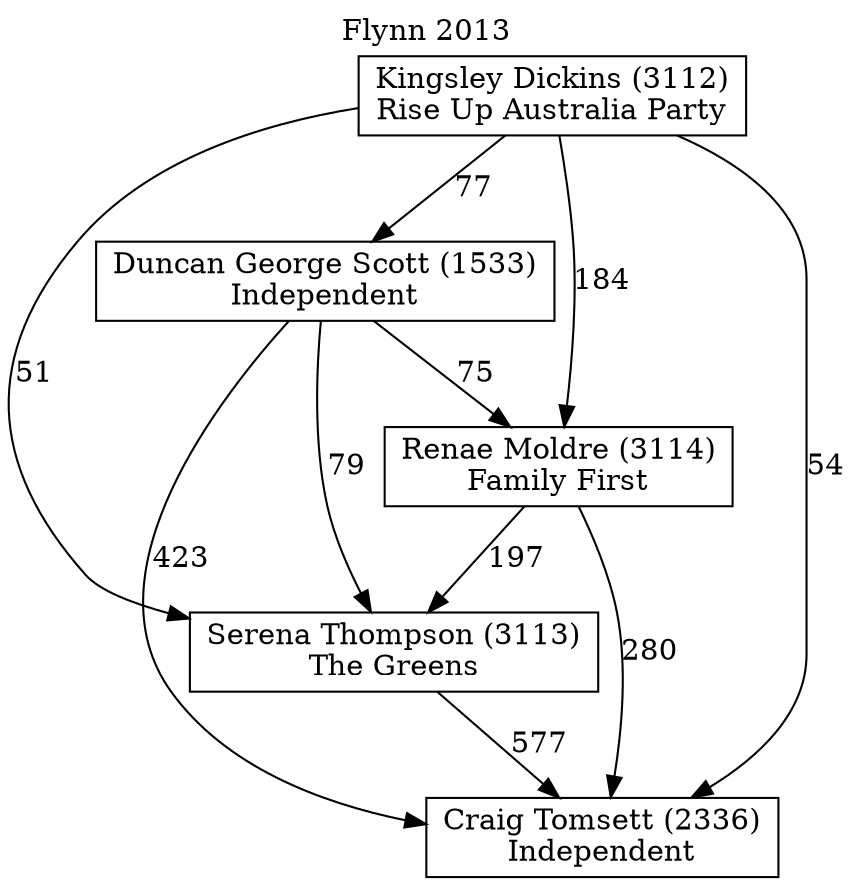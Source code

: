 // House preference flow
digraph "Craig Tomsett (2336)_Flynn_2013" {
	graph [label="Flynn 2013" labelloc=t mclimit=10]
	node [shape=box]
	"Craig Tomsett (2336)" [label="Craig Tomsett (2336)
Independent"]
	"Duncan George Scott (1533)" [label="Duncan George Scott (1533)
Independent"]
	"Kingsley Dickins (3112)" [label="Kingsley Dickins (3112)
Rise Up Australia Party"]
	"Renae Moldre (3114)" [label="Renae Moldre (3114)
Family First"]
	"Serena Thompson (3113)" [label="Serena Thompson (3113)
The Greens"]
	"Duncan George Scott (1533)" -> "Craig Tomsett (2336)" [label=423]
	"Duncan George Scott (1533)" -> "Renae Moldre (3114)" [label=75]
	"Duncan George Scott (1533)" -> "Serena Thompson (3113)" [label=79]
	"Kingsley Dickins (3112)" -> "Craig Tomsett (2336)" [label=54]
	"Kingsley Dickins (3112)" -> "Duncan George Scott (1533)" [label=77]
	"Kingsley Dickins (3112)" -> "Renae Moldre (3114)" [label=184]
	"Kingsley Dickins (3112)" -> "Serena Thompson (3113)" [label=51]
	"Renae Moldre (3114)" -> "Craig Tomsett (2336)" [label=280]
	"Renae Moldre (3114)" -> "Serena Thompson (3113)" [label=197]
	"Serena Thompson (3113)" -> "Craig Tomsett (2336)" [label=577]
}
